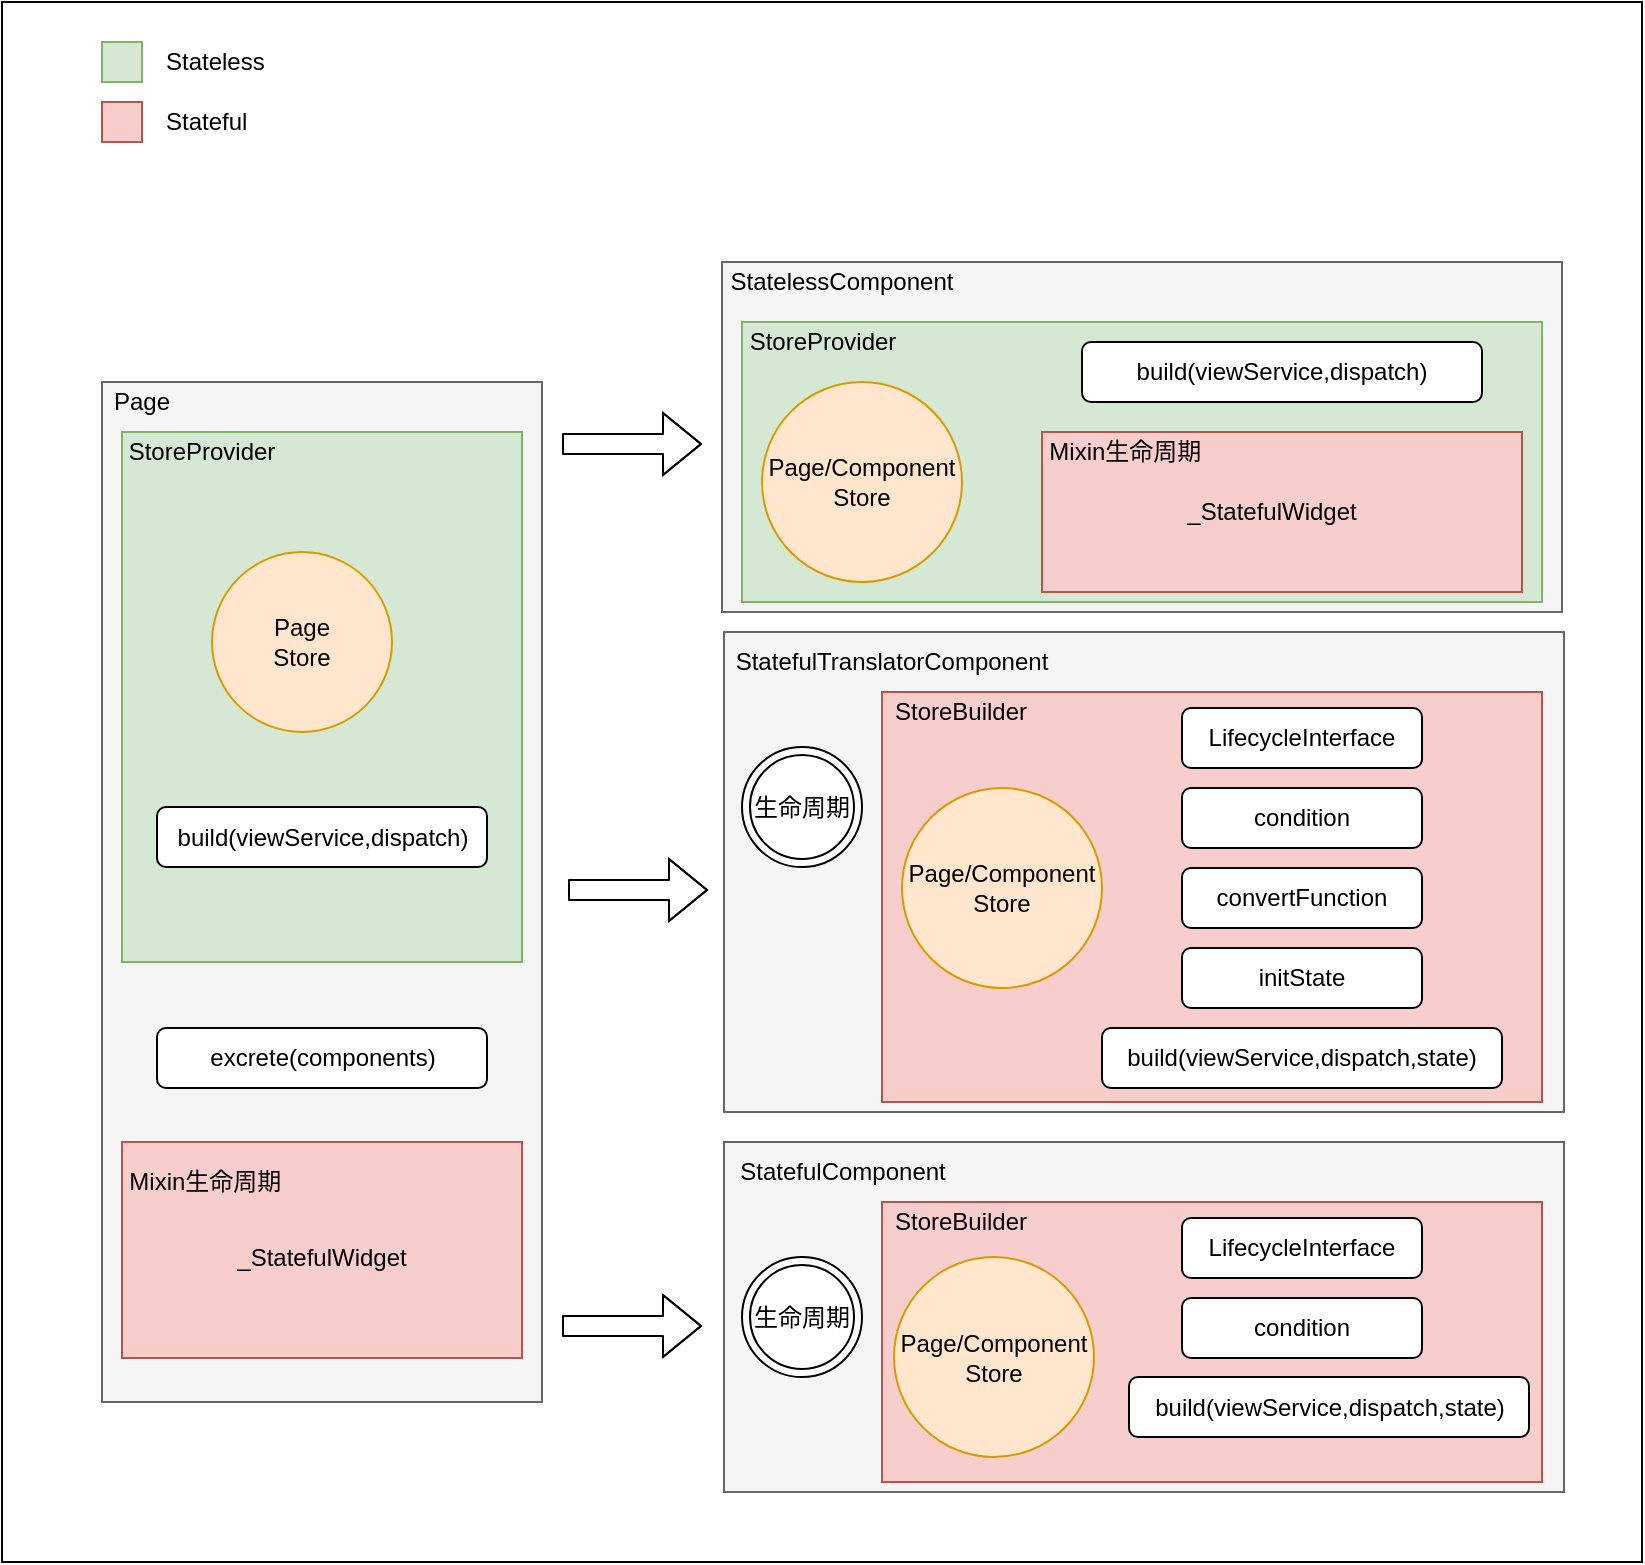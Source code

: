 <mxfile version="12.4.3" type="github" pages="2"><diagram id="ECzmKLylMYdTqD-IAz5m" name="第 1 页"><mxGraphModel dx="1773" dy="590" grid="1" gridSize="10" guides="1" tooltips="1" connect="1" arrows="1" fold="1" page="1" pageScale="1" pageWidth="827" pageHeight="1169" math="0" shadow="0"><root><mxCell id="0"/><mxCell id="1" parent="0"/><mxCell id="sQTqGnk6PwPT7AC9yjVG-1" value="" style="rounded=0;whiteSpace=wrap;html=1;align=center;" vertex="1" parent="1"><mxGeometry x="-60" y="50" width="820" height="780" as="geometry"/></mxCell><mxCell id="sQTqGnk6PwPT7AC9yjVG-2" value="" style="rounded=0;whiteSpace=wrap;html=1;fillColor=#f5f5f5;strokeColor=#666666;fontColor=#333333;" vertex="1" parent="1"><mxGeometry x="-10" y="240" width="220" height="510" as="geometry"/></mxCell><mxCell id="sQTqGnk6PwPT7AC9yjVG-3" value="" style="rounded=0;whiteSpace=wrap;html=1;align=center;fillColor=#d5e8d4;strokeColor=#82b366;" vertex="1" parent="1"><mxGeometry y="265" width="200" height="265" as="geometry"/></mxCell><mxCell id="sQTqGnk6PwPT7AC9yjVG-4" value="" style="rounded=0;whiteSpace=wrap;html=1;align=left;fillColor=#f5f5f5;strokeColor=#666666;fontColor=#333333;" vertex="1" parent="1"><mxGeometry x="300" y="180" width="420" height="175" as="geometry"/></mxCell><mxCell id="sQTqGnk6PwPT7AC9yjVG-5" value="" style="rounded=0;whiteSpace=wrap;html=1;align=left;fillColor=#d5e8d4;strokeColor=#82b366;" vertex="1" parent="1"><mxGeometry x="310" y="210" width="400" height="140" as="geometry"/></mxCell><mxCell id="sQTqGnk6PwPT7AC9yjVG-6" value="Page" style="text;html=1;strokeColor=none;fillColor=none;align=center;verticalAlign=middle;whiteSpace=wrap;rounded=0;" vertex="1" parent="1"><mxGeometry x="-10" y="240" width="40" height="20" as="geometry"/></mxCell><mxCell id="sQTqGnk6PwPT7AC9yjVG-7" value="Page&lt;br&gt;Store" style="ellipse;whiteSpace=wrap;html=1;aspect=fixed;fillColor=#ffe6cc;strokeColor=#d79b00;" vertex="1" parent="1"><mxGeometry x="45" y="325" width="90" height="90" as="geometry"/></mxCell><mxCell id="sQTqGnk6PwPT7AC9yjVG-8" value="" style="rounded=0;whiteSpace=wrap;html=1;fillColor=#d5e8d4;strokeColor=#82b366;" vertex="1" parent="1"><mxGeometry x="-10" y="70" width="20" height="20" as="geometry"/></mxCell><mxCell id="sQTqGnk6PwPT7AC9yjVG-9" value="Stateless" style="text;html=1;strokeColor=none;fillColor=none;align=left;verticalAlign=middle;whiteSpace=wrap;rounded=0;" vertex="1" parent="1"><mxGeometry x="20" y="70" width="40" height="20" as="geometry"/></mxCell><mxCell id="sQTqGnk6PwPT7AC9yjVG-10" value="" style="rounded=0;whiteSpace=wrap;html=1;fillColor=#f8cecc;strokeColor=#b85450;" vertex="1" parent="1"><mxGeometry x="-10" y="100" width="20" height="20" as="geometry"/></mxCell><mxCell id="sQTqGnk6PwPT7AC9yjVG-11" value="Stateful" style="text;html=1;strokeColor=none;fillColor=none;align=left;verticalAlign=middle;whiteSpace=wrap;rounded=0;" vertex="1" parent="1"><mxGeometry x="20" y="100" width="40" height="20" as="geometry"/></mxCell><mxCell id="sQTqGnk6PwPT7AC9yjVG-12" value="build(viewService,dispatch)" style="rounded=1;whiteSpace=wrap;html=1;align=center;" vertex="1" parent="1"><mxGeometry x="17.5" y="452.5" width="165" height="30" as="geometry"/></mxCell><mxCell id="sQTqGnk6PwPT7AC9yjVG-13" value="" style="shape=flexArrow;endArrow=classic;html=1;" edge="1" parent="1"><mxGeometry width="50" height="50" relative="1" as="geometry"><mxPoint x="220" y="271" as="sourcePoint"/><mxPoint x="290" y="271" as="targetPoint"/><Array as="points"><mxPoint x="250" y="271"/></Array></mxGeometry></mxCell><mxCell id="sQTqGnk6PwPT7AC9yjVG-14" value="" style="shape=flexArrow;endArrow=classic;html=1;" edge="1" parent="1"><mxGeometry width="50" height="50" relative="1" as="geometry"><mxPoint x="223" y="494" as="sourcePoint"/><mxPoint x="293" y="494" as="targetPoint"/><Array as="points"><mxPoint x="253" y="494"/></Array></mxGeometry></mxCell><mxCell id="sQTqGnk6PwPT7AC9yjVG-15" value="StatelessComponent" style="text;html=1;strokeColor=none;fillColor=none;align=center;verticalAlign=middle;whiteSpace=wrap;rounded=0;" vertex="1" parent="1"><mxGeometry x="300" y="180" width="120" height="20" as="geometry"/></mxCell><mxCell id="sQTqGnk6PwPT7AC9yjVG-16" value="Page/Component&lt;br&gt;Store" style="ellipse;whiteSpace=wrap;html=1;aspect=fixed;fillColor=#ffe6cc;strokeColor=#d79b00;" vertex="1" parent="1"><mxGeometry x="320" y="240" width="100" height="100" as="geometry"/></mxCell><mxCell id="sQTqGnk6PwPT7AC9yjVG-17" value="excrete(components)" style="rounded=1;whiteSpace=wrap;html=1;align=center;" vertex="1" parent="1"><mxGeometry x="17.5" y="563" width="165" height="30" as="geometry"/></mxCell><mxCell id="sQTqGnk6PwPT7AC9yjVG-18" value="build(viewService,dispatch)" style="rounded=1;whiteSpace=wrap;html=1;align=center;" vertex="1" parent="1"><mxGeometry x="480" y="220" width="200" height="30" as="geometry"/></mxCell><mxCell id="sQTqGnk6PwPT7AC9yjVG-19" value="" style="html=1;dashed=0;whitespace=wrap;align=left;fillColor=#f8cecc;strokeColor=#b85450;" vertex="1" parent="1"><mxGeometry y="620" width="200" height="108" as="geometry"/></mxCell><mxCell id="sQTqGnk6PwPT7AC9yjVG-20" value="Mixin生命周期&amp;nbsp;&amp;nbsp;" style="text;html=1;strokeColor=none;fillColor=none;align=center;verticalAlign=middle;whiteSpace=wrap;rounded=0;" vertex="1" parent="1"><mxGeometry y="630" width="90" height="20" as="geometry"/></mxCell><mxCell id="sQTqGnk6PwPT7AC9yjVG-21" value="_StatefulWidget" style="text;html=1;strokeColor=none;fillColor=none;align=center;verticalAlign=middle;whiteSpace=wrap;rounded=0;" vertex="1" parent="1"><mxGeometry x="80" y="668" width="40" height="20" as="geometry"/></mxCell><mxCell id="sQTqGnk6PwPT7AC9yjVG-22" value="" style="rounded=0;whiteSpace=wrap;html=1;align=left;fillColor=#f5f5f5;strokeColor=#666666;fontColor=#333333;" vertex="1" parent="1"><mxGeometry x="301" y="365" width="420" height="240" as="geometry"/></mxCell><mxCell id="sQTqGnk6PwPT7AC9yjVG-23" value="StatefulTranslatorComponent" style="text;html=1;strokeColor=none;fillColor=none;align=center;verticalAlign=middle;whiteSpace=wrap;rounded=0;" vertex="1" parent="1"><mxGeometry x="310" y="370" width="150" height="20" as="geometry"/></mxCell><mxCell id="sQTqGnk6PwPT7AC9yjVG-24" value="StoreProvider" style="text;html=1;strokeColor=none;fillColor=none;align=center;verticalAlign=middle;whiteSpace=wrap;rounded=0;" vertex="1" parent="1"><mxGeometry x="312" y="210" width="77" height="20" as="geometry"/></mxCell><mxCell id="sQTqGnk6PwPT7AC9yjVG-25" value="" style="rounded=0;whiteSpace=wrap;html=1;align=left;fillColor=#f8cecc;strokeColor=#b85450;" vertex="1" parent="1"><mxGeometry x="380" y="395" width="330" height="205" as="geometry"/></mxCell><mxCell id="sQTqGnk6PwPT7AC9yjVG-26" value="StoreBuilder" style="text;html=1;strokeColor=none;fillColor=none;align=center;verticalAlign=middle;whiteSpace=wrap;rounded=0;" vertex="1" parent="1"><mxGeometry x="389" y="395" width="61" height="20" as="geometry"/></mxCell><mxCell id="sQTqGnk6PwPT7AC9yjVG-27" value="LifecycleInterface" style="rounded=1;whiteSpace=wrap;html=1;align=center;" vertex="1" parent="1"><mxGeometry x="530" y="403" width="120" height="30" as="geometry"/></mxCell><mxCell id="sQTqGnk6PwPT7AC9yjVG-28" value="Page/Component&lt;br&gt;Store" style="ellipse;whiteSpace=wrap;html=1;aspect=fixed;fillColor=#ffe6cc;strokeColor=#d79b00;" vertex="1" parent="1"><mxGeometry x="390" y="443" width="100" height="100" as="geometry"/></mxCell><mxCell id="sQTqGnk6PwPT7AC9yjVG-29" value="生命周期" style="ellipse;shape=doubleEllipse;html=1;dashed=0;whitespace=wrap;aspect=fixed;align=left;" vertex="1" parent="1"><mxGeometry x="310" y="422.5" width="60" height="60" as="geometry"/></mxCell><mxCell id="sQTqGnk6PwPT7AC9yjVG-30" value="condition" style="rounded=1;whiteSpace=wrap;html=1;align=center;" vertex="1" parent="1"><mxGeometry x="530" y="443" width="120" height="30" as="geometry"/></mxCell><mxCell id="sQTqGnk6PwPT7AC9yjVG-31" value="convertFunction" style="rounded=1;whiteSpace=wrap;html=1;align=center;" vertex="1" parent="1"><mxGeometry x="530" y="483" width="120" height="30" as="geometry"/></mxCell><mxCell id="sQTqGnk6PwPT7AC9yjVG-32" value="initState" style="rounded=1;whiteSpace=wrap;html=1;align=center;" vertex="1" parent="1"><mxGeometry x="530" y="523" width="120" height="30" as="geometry"/></mxCell><mxCell id="sQTqGnk6PwPT7AC9yjVG-33" value="build(viewService,dispatch,state)" style="rounded=1;whiteSpace=wrap;html=1;align=center;" vertex="1" parent="1"><mxGeometry x="490" y="563" width="200" height="30" as="geometry"/></mxCell><mxCell id="sQTqGnk6PwPT7AC9yjVG-34" value="StoreProvider" style="text;html=1;strokeColor=none;fillColor=none;align=center;verticalAlign=middle;whiteSpace=wrap;rounded=0;" vertex="1" parent="1"><mxGeometry x="10" y="265" width="60" height="20" as="geometry"/></mxCell><mxCell id="sQTqGnk6PwPT7AC9yjVG-35" value="" style="rounded=0;whiteSpace=wrap;html=1;align=left;fillColor=#f5f5f5;strokeColor=#666666;fontColor=#333333;" vertex="1" parent="1"><mxGeometry x="301" y="620" width="420" height="175" as="geometry"/></mxCell><mxCell id="sQTqGnk6PwPT7AC9yjVG-36" value="StatefulComponent" style="text;html=1;strokeColor=none;fillColor=none;align=center;verticalAlign=middle;whiteSpace=wrap;rounded=0;" vertex="1" parent="1"><mxGeometry x="310" y="625" width="101" height="20" as="geometry"/></mxCell><mxCell id="sQTqGnk6PwPT7AC9yjVG-37" value="" style="rounded=0;whiteSpace=wrap;html=1;align=left;fillColor=#f8cecc;strokeColor=#b85450;" vertex="1" parent="1"><mxGeometry x="380" y="650" width="330" height="140" as="geometry"/></mxCell><mxCell id="sQTqGnk6PwPT7AC9yjVG-38" value="StoreBuilder" style="text;html=1;strokeColor=none;fillColor=none;align=center;verticalAlign=middle;whiteSpace=wrap;rounded=0;" vertex="1" parent="1"><mxGeometry x="389" y="650" width="61" height="20" as="geometry"/></mxCell><mxCell id="sQTqGnk6PwPT7AC9yjVG-39" value="LifecycleInterface" style="rounded=1;whiteSpace=wrap;html=1;align=center;" vertex="1" parent="1"><mxGeometry x="530" y="658" width="120" height="30" as="geometry"/></mxCell><mxCell id="sQTqGnk6PwPT7AC9yjVG-40" value="Page/Component&lt;br&gt;Store" style="ellipse;whiteSpace=wrap;html=1;aspect=fixed;fillColor=#ffe6cc;strokeColor=#d79b00;" vertex="1" parent="1"><mxGeometry x="386" y="677.5" width="100" height="100" as="geometry"/></mxCell><mxCell id="sQTqGnk6PwPT7AC9yjVG-41" value="生命周期" style="ellipse;shape=doubleEllipse;html=1;dashed=0;whitespace=wrap;aspect=fixed;align=left;" vertex="1" parent="1"><mxGeometry x="310" y="677.5" width="60" height="60" as="geometry"/></mxCell><mxCell id="sQTqGnk6PwPT7AC9yjVG-42" value="condition" style="rounded=1;whiteSpace=wrap;html=1;align=center;" vertex="1" parent="1"><mxGeometry x="530" y="698" width="120" height="30" as="geometry"/></mxCell><mxCell id="sQTqGnk6PwPT7AC9yjVG-43" value="build(viewService,dispatch,state)" style="rounded=1;whiteSpace=wrap;html=1;align=center;" vertex="1" parent="1"><mxGeometry x="503.5" y="737.5" width="200" height="30" as="geometry"/></mxCell><mxCell id="sQTqGnk6PwPT7AC9yjVG-44" value="" style="shape=flexArrow;endArrow=classic;html=1;" edge="1" parent="1"><mxGeometry width="50" height="50" relative="1" as="geometry"><mxPoint x="220" y="712" as="sourcePoint"/><mxPoint x="290" y="712" as="targetPoint"/><Array as="points"><mxPoint x="250" y="712"/></Array></mxGeometry></mxCell><mxCell id="sQTqGnk6PwPT7AC9yjVG-45" value="" style="html=1;dashed=0;whitespace=wrap;align=left;fillColor=#f8cecc;strokeColor=#b85450;" vertex="1" parent="1"><mxGeometry x="460" y="265" width="240" height="80" as="geometry"/></mxCell><mxCell id="sQTqGnk6PwPT7AC9yjVG-46" value="Mixin生命周期&amp;nbsp;&amp;nbsp;" style="text;html=1;strokeColor=none;fillColor=none;align=center;verticalAlign=middle;whiteSpace=wrap;rounded=0;" vertex="1" parent="1"><mxGeometry x="460" y="265" width="90" height="20" as="geometry"/></mxCell><mxCell id="sQTqGnk6PwPT7AC9yjVG-47" value="_StatefulWidget" style="text;html=1;strokeColor=none;fillColor=none;align=center;verticalAlign=middle;whiteSpace=wrap;rounded=0;" vertex="1" parent="1"><mxGeometry x="555" y="295" width="40" height="20" as="geometry"/></mxCell></root></mxGraphModel></diagram><diagram name="第 2 页" id="1cHtd2QELopXiC3aFnRl"><mxGraphModel dx="946" dy="590" grid="1" gridSize="10" guides="1" tooltips="1" connect="1" arrows="1" fold="1" page="1" pageScale="1" pageWidth="827" pageHeight="1169" math="0" shadow="0"><root><mxCell id="qsbEbSv6QJS1maoP6Jw4-0"/><mxCell id="qsbEbSv6QJS1maoP6Jw4-1" parent="qsbEbSv6QJS1maoP6Jw4-0"/><mxCell id="qsbEbSv6QJS1maoP6Jw4-38" value="View" style="rounded=1;whiteSpace=wrap;html=1;align=center;" parent="qsbEbSv6QJS1maoP6Jw4-1" vertex="1"><mxGeometry x="190" y="160" width="80" height="30" as="geometry"/></mxCell><mxCell id="qsbEbSv6QJS1maoP6Jw4-39" value="Store" style="rounded=1;whiteSpace=wrap;html=1;align=center;" parent="qsbEbSv6QJS1maoP6Jw4-1" vertex="1"><mxGeometry x="330" y="160" width="80" height="30" as="geometry"/></mxCell><mxCell id="qsbEbSv6QJS1maoP6Jw4-40" value="" style="endArrow=classic;html=1;exitX=1;exitY=0.5;exitDx=0;exitDy=0;entryX=0;entryY=0.5;entryDx=0;entryDy=0;" parent="qsbEbSv6QJS1maoP6Jw4-1" source="qsbEbSv6QJS1maoP6Jw4-38" target="qsbEbSv6QJS1maoP6Jw4-39" edge="1"><mxGeometry width="50" height="50" relative="1" as="geometry"><mxPoint x="270" y="300" as="sourcePoint"/><mxPoint x="320" y="250" as="targetPoint"/></mxGeometry></mxCell><mxCell id="qsbEbSv6QJS1maoP6Jw4-41" value="Action" style="text;html=1;strokeColor=none;fillColor=none;align=center;verticalAlign=middle;whiteSpace=wrap;rounded=0;" parent="qsbEbSv6QJS1maoP6Jw4-1" vertex="1"><mxGeometry x="280" y="150" width="40" height="20" as="geometry"/></mxCell><mxCell id="qsbEbSv6QJS1maoP6Jw4-42" value="Bloc" style="rounded=1;whiteSpace=wrap;html=1;align=center;" parent="qsbEbSv6QJS1maoP6Jw4-1" vertex="1"><mxGeometry x="480" y="160" width="80" height="30" as="geometry"/></mxCell><mxCell id="qsbEbSv6QJS1maoP6Jw4-43" value="" style="endArrow=classic;html=1;exitX=1;exitY=0.5;exitDx=0;exitDy=0;entryX=0;entryY=0.5;entryDx=0;entryDy=0;" parent="qsbEbSv6QJS1maoP6Jw4-1" source="qsbEbSv6QJS1maoP6Jw4-39" target="qsbEbSv6QJS1maoP6Jw4-42" edge="1"><mxGeometry width="50" height="50" relative="1" as="geometry"><mxPoint x="470" y="290" as="sourcePoint"/><mxPoint x="520" y="240" as="targetPoint"/></mxGeometry></mxCell><mxCell id="qsbEbSv6QJS1maoP6Jw4-44" value="Dispatch" style="text;html=1;strokeColor=none;fillColor=none;align=center;verticalAlign=middle;whiteSpace=wrap;rounded=0;" parent="qsbEbSv6QJS1maoP6Jw4-1" vertex="1"><mxGeometry x="420" y="150" width="40" height="20" as="geometry"/></mxCell><mxCell id="qsbEbSv6QJS1maoP6Jw4-45" value="EffectSubject" style="rounded=1;whiteSpace=wrap;html=1;align=center;" parent="qsbEbSv6QJS1maoP6Jw4-1" vertex="1"><mxGeometry x="630" y="235" width="90" height="30" as="geometry"/></mxCell><mxCell id="qsbEbSv6QJS1maoP6Jw4-46" value="" style="endArrow=classic;html=1;exitX=1;exitY=0.5;exitDx=0;exitDy=0;entryX=0;entryY=0.5;entryDx=0;entryDy=0;" parent="qsbEbSv6QJS1maoP6Jw4-1" source="qsbEbSv6QJS1maoP6Jw4-69" target="qsbEbSv6QJS1maoP6Jw4-45" edge="1"><mxGeometry width="50" height="50" relative="1" as="geometry"><mxPoint x="520" y="300" as="sourcePoint"/><mxPoint x="570" y="250" as="targetPoint"/></mxGeometry></mxCell><mxCell id="qsbEbSv6QJS1maoP6Jw4-48" value="ReducerSubject" style="rounded=1;whiteSpace=wrap;html=1;align=center;" parent="qsbEbSv6QJS1maoP6Jw4-1" vertex="1"><mxGeometry x="465" y="300" width="110" height="30" as="geometry"/></mxCell><mxCell id="qsbEbSv6QJS1maoP6Jw4-49" value="" style="endArrow=classic;html=1;exitX=0.5;exitY=1;exitDx=0;exitDy=0;entryX=0.5;entryY=0;entryDx=0;entryDy=0;" parent="qsbEbSv6QJS1maoP6Jw4-1" source="qsbEbSv6QJS1maoP6Jw4-42" target="qsbEbSv6QJS1maoP6Jw4-69" edge="1"><mxGeometry width="50" height="50" relative="1" as="geometry"><mxPoint x="640" y="300" as="sourcePoint"/><mxPoint x="690" y="250" as="targetPoint"/></mxGeometry></mxCell><mxCell id="qsbEbSv6QJS1maoP6Jw4-50" value="Add" style="text;html=1;strokeColor=none;fillColor=none;align=center;verticalAlign=middle;whiteSpace=wrap;rounded=0;" parent="qsbEbSv6QJS1maoP6Jw4-1" vertex="1"><mxGeometry x="520" y="200" width="40" height="20" as="geometry"/></mxCell><mxCell id="qsbEbSv6QJS1maoP6Jw4-51" value="do-effect" style="rounded=1;whiteSpace=wrap;html=1;align=center;" parent="qsbEbSv6QJS1maoP6Jw4-1" vertex="1"><mxGeometry x="770" y="235" width="80" height="30" as="geometry"/></mxCell><mxCell id="qsbEbSv6QJS1maoP6Jw4-52" value="" style="endArrow=classic;html=1;exitX=1;exitY=0.5;exitDx=0;exitDy=0;entryX=0;entryY=0.5;entryDx=0;entryDy=0;dashed=1;" parent="qsbEbSv6QJS1maoP6Jw4-1" source="qsbEbSv6QJS1maoP6Jw4-45" target="qsbEbSv6QJS1maoP6Jw4-51" edge="1"><mxGeometry width="50" height="50" relative="1" as="geometry"><mxPoint x="760" y="270" as="sourcePoint"/><mxPoint x="710" y="320" as="targetPoint"/></mxGeometry></mxCell><mxCell id="qsbEbSv6QJS1maoP6Jw4-53" value="Listen" style="text;html=1;strokeColor=none;fillColor=none;align=center;verticalAlign=middle;whiteSpace=wrap;rounded=0;" parent="qsbEbSv6QJS1maoP6Jw4-1" vertex="1"><mxGeometry x="730" y="220" width="40" height="20" as="geometry"/></mxCell><mxCell id="qsbEbSv6QJS1maoP6Jw4-54" value="do-reducer" style="rounded=1;whiteSpace=wrap;html=1;align=center;" parent="qsbEbSv6QJS1maoP6Jw4-1" vertex="1"><mxGeometry x="480" y="375" width="80" height="30" as="geometry"/></mxCell><mxCell id="qsbEbSv6QJS1maoP6Jw4-55" value="" style="endArrow=classic;html=1;dashed=1;exitX=0.5;exitY=1;exitDx=0;exitDy=0;entryX=0.5;entryY=0;entryDx=0;entryDy=0;" parent="qsbEbSv6QJS1maoP6Jw4-1" source="qsbEbSv6QJS1maoP6Jw4-48" target="qsbEbSv6QJS1maoP6Jw4-54" edge="1"><mxGeometry width="50" height="50" relative="1" as="geometry"><mxPoint x="630" y="360" as="sourcePoint"/><mxPoint x="680" y="310" as="targetPoint"/></mxGeometry></mxCell><mxCell id="qsbEbSv6QJS1maoP6Jw4-56" value="StateSubject" style="rounded=1;whiteSpace=wrap;html=1;align=center;" parent="qsbEbSv6QJS1maoP6Jw4-1" vertex="1"><mxGeometry x="175" y="375" width="110" height="30" as="geometry"/></mxCell><mxCell id="qsbEbSv6QJS1maoP6Jw4-57" value="" style="endArrow=classic;html=1;exitX=0;exitY=0.5;exitDx=0;exitDy=0;entryX=0;entryY=0.5;entryDx=0;entryDy=0;" parent="qsbEbSv6QJS1maoP6Jw4-1" source="qsbEbSv6QJS1maoP6Jw4-54" target="qsbEbSv6QJS1maoP6Jw4-65" edge="1"><mxGeometry width="50" height="50" relative="1" as="geometry"><mxPoint x="470" y="535" as="sourcePoint"/><mxPoint x="410" y="390" as="targetPoint"/></mxGeometry></mxCell><mxCell id="qsbEbSv6QJS1maoP6Jw4-58" value="State" style="text;html=1;strokeColor=none;fillColor=none;align=center;verticalAlign=middle;whiteSpace=wrap;rounded=0;" parent="qsbEbSv6QJS1maoP6Jw4-1" vertex="1"><mxGeometry x="430" y="365" width="40" height="20" as="geometry"/></mxCell><mxCell id="qsbEbSv6QJS1maoP6Jw4-59" value="Listen" style="text;html=1;strokeColor=none;fillColor=none;align=center;verticalAlign=middle;whiteSpace=wrap;rounded=0;" parent="qsbEbSv6QJS1maoP6Jw4-1" vertex="1"><mxGeometry x="520" y="340" width="40" height="20" as="geometry"/></mxCell><mxCell id="qsbEbSv6QJS1maoP6Jw4-60" value="" style="endArrow=classic;html=1;dashed=1;exitX=0.5;exitY=0;exitDx=0;exitDy=0;entryX=0.5;entryY=1;entryDx=0;entryDy=0;" parent="qsbEbSv6QJS1maoP6Jw4-1" source="qsbEbSv6QJS1maoP6Jw4-56" target="qsbEbSv6QJS1maoP6Jw4-38" edge="1"><mxGeometry width="50" height="50" relative="1" as="geometry"><mxPoint x="260" y="180" as="sourcePoint"/><mxPoint x="260" y="230" as="targetPoint"/></mxGeometry></mxCell><mxCell id="qsbEbSv6QJS1maoP6Jw4-61" value="Listen" style="text;html=1;strokeColor=none;fillColor=none;align=center;verticalAlign=middle;whiteSpace=wrap;rounded=0;" parent="qsbEbSv6QJS1maoP6Jw4-1" vertex="1"><mxGeometry x="180" y="275" width="40" height="20" as="geometry"/></mxCell><mxCell id="qsbEbSv6QJS1maoP6Jw4-65" value="" style="triangle;whiteSpace=wrap;html=1;align=center;dashed=1;direction=west;" parent="qsbEbSv6QJS1maoP6Jw4-1" vertex="1"><mxGeometry x="354" y="350" width="60" height="80" as="geometry"/></mxCell><mxCell id="qsbEbSv6QJS1maoP6Jw4-66" value="" style="endArrow=classic;html=1;exitX=1;exitY=0.5;exitDx=0;exitDy=0;entryX=1;entryY=0.5;entryDx=0;entryDy=0;" parent="qsbEbSv6QJS1maoP6Jw4-1" source="qsbEbSv6QJS1maoP6Jw4-65" target="qsbEbSv6QJS1maoP6Jw4-56" edge="1"><mxGeometry width="50" height="50" relative="1" as="geometry"><mxPoint x="320" y="485" as="sourcePoint"/><mxPoint x="370" y="435" as="targetPoint"/></mxGeometry></mxCell><mxCell id="qsbEbSv6QJS1maoP6Jw4-67" value="ConvertState" style="text;html=1;strokeColor=none;fillColor=none;align=center;verticalAlign=middle;whiteSpace=wrap;rounded=0;dashed=1;" parent="qsbEbSv6QJS1maoP6Jw4-1" vertex="1"><mxGeometry x="303" y="365" width="40" height="20" as="geometry"/></mxCell><mxCell id="qsbEbSv6QJS1maoP6Jw4-68" value="convert" style="text;html=1;strokeColor=none;fillColor=none;align=center;verticalAlign=middle;whiteSpace=wrap;rounded=0;dashed=1;" parent="qsbEbSv6QJS1maoP6Jw4-1" vertex="1"><mxGeometry x="370" y="380" width="40" height="20" as="geometry"/></mxCell><mxCell id="qsbEbSv6QJS1maoP6Jw4-69" value="middleware" style="rounded=1;whiteSpace=wrap;html=1;align=center;dashed=1;" parent="qsbEbSv6QJS1maoP6Jw4-1" vertex="1"><mxGeometry x="465" y="235" width="110" height="30" as="geometry"/></mxCell><mxCell id="qsbEbSv6QJS1maoP6Jw4-70" value="" style="endArrow=classic;html=1;exitX=0.5;exitY=1;exitDx=0;exitDy=0;entryX=0.5;entryY=0;entryDx=0;entryDy=0;" parent="qsbEbSv6QJS1maoP6Jw4-1" source="qsbEbSv6QJS1maoP6Jw4-69" target="qsbEbSv6QJS1maoP6Jw4-48" edge="1"><mxGeometry width="50" height="50" relative="1" as="geometry"><mxPoint x="630" y="390" as="sourcePoint"/><mxPoint x="680" y="340" as="targetPoint"/></mxGeometry></mxCell><mxCell id="qsbEbSv6QJS1maoP6Jw4-73" value="do-things" style="rounded=1;whiteSpace=wrap;html=1;align=center;" parent="qsbEbSv6QJS1maoP6Jw4-1" vertex="1"><mxGeometry x="770" y="160" width="80" height="30" as="geometry"/></mxCell><mxCell id="qsbEbSv6QJS1maoP6Jw4-74" value="" style="endArrow=classic;html=1;exitX=0.5;exitY=0;exitDx=0;exitDy=0;entryX=0.5;entryY=1;entryDx=0;entryDy=0;" parent="qsbEbSv6QJS1maoP6Jw4-1" source="qsbEbSv6QJS1maoP6Jw4-51" target="qsbEbSv6QJS1maoP6Jw4-73" edge="1"><mxGeometry width="50" height="50" relative="1" as="geometry"><mxPoint x="910" y="110" as="sourcePoint"/><mxPoint x="860" y="160" as="targetPoint"/></mxGeometry></mxCell><mxCell id="qsbEbSv6QJS1maoP6Jw4-75" value="" style="endArrow=classic;html=1;exitX=0;exitY=0.5;exitDx=0;exitDy=0;entryX=1;entryY=0.5;entryDx=0;entryDy=0;dashed=1;" parent="qsbEbSv6QJS1maoP6Jw4-1" source="qsbEbSv6QJS1maoP6Jw4-73" target="qsbEbSv6QJS1maoP6Jw4-42" edge="1"><mxGeometry width="50" height="50" relative="1" as="geometry"><mxPoint x="560" y="100" as="sourcePoint"/><mxPoint x="610" y="50" as="targetPoint"/><Array as="points"><mxPoint x="650" y="175"/></Array></mxGeometry></mxCell><mxCell id="qsbEbSv6QJS1maoP6Jw4-76" value="Dispatch" style="text;html=1;strokeColor=none;fillColor=none;align=center;verticalAlign=middle;whiteSpace=wrap;rounded=0;dashed=1;" parent="qsbEbSv6QJS1maoP6Jw4-1" vertex="1"><mxGeometry x="630" y="150" width="80" height="20" as="geometry"/></mxCell><mxCell id="HFtI6hd0ZtV4zDmhUwHt-0" value="" style="ellipse;html=1;shape=endState;fillColor=#000000;strokeColor=#ff0000;align=center;" parent="qsbEbSv6QJS1maoP6Jw4-1" vertex="1"><mxGeometry x="930" y="160" width="30" height="30" as="geometry"/></mxCell><mxCell id="HFtI6hd0ZtV4zDmhUwHt-1" value="" style="endArrow=classic;html=1;exitX=1;exitY=0.5;exitDx=0;exitDy=0;entryX=0;entryY=0.5;entryDx=0;entryDy=0;" parent="qsbEbSv6QJS1maoP6Jw4-1" source="qsbEbSv6QJS1maoP6Jw4-73" target="HFtI6hd0ZtV4zDmhUwHt-0" edge="1"><mxGeometry width="50" height="50" relative="1" as="geometry"><mxPoint x="940" y="320" as="sourcePoint"/><mxPoint x="990" y="270" as="targetPoint"/></mxGeometry></mxCell></root></mxGraphModel></diagram></mxfile>